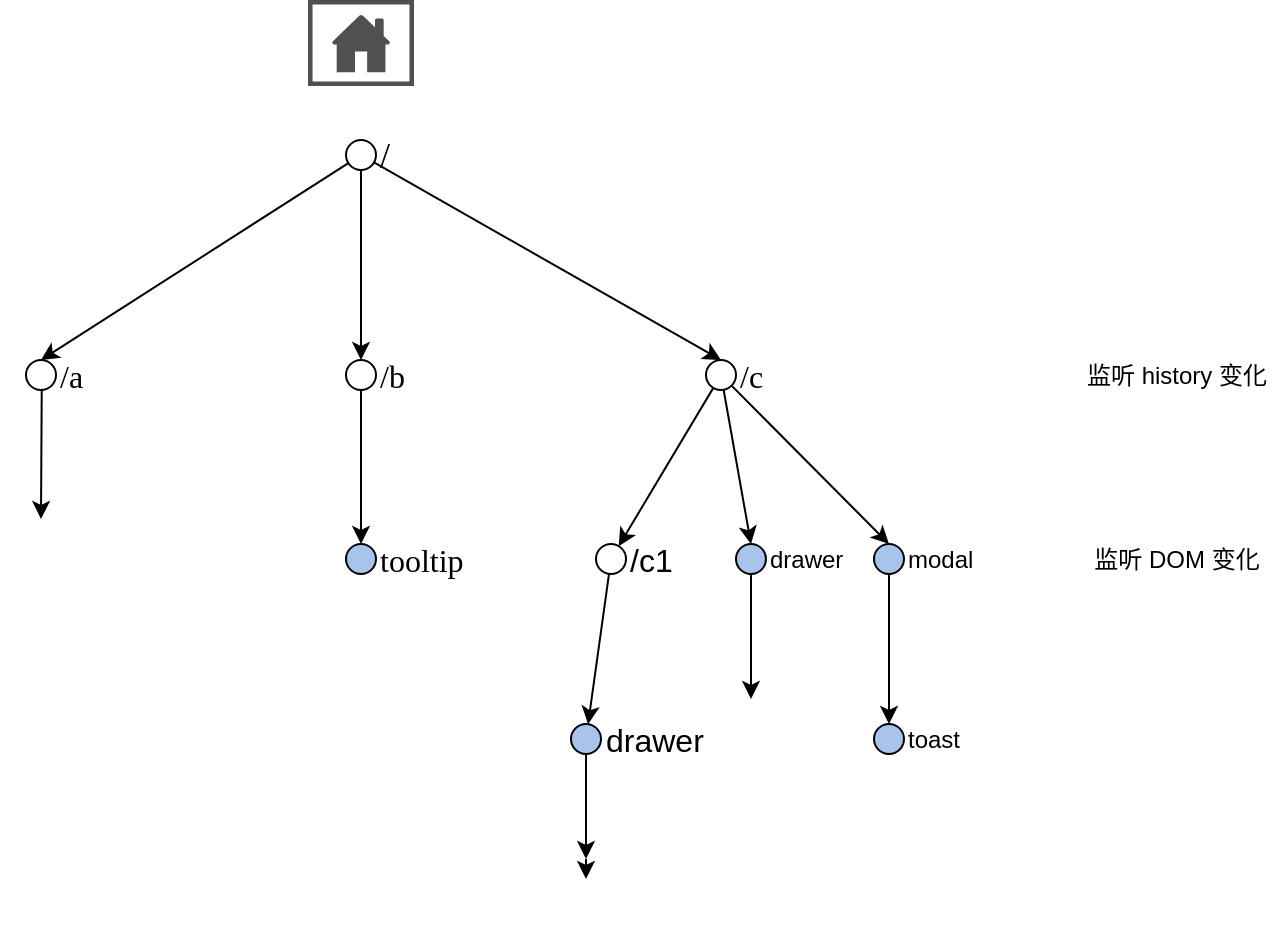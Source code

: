 <mxfile version="24.0.4" type="github" pages="2">
  <diagram name="检测爬虫" id="LipVCm2toAS0H1Gw0r4G">
    <mxGraphModel dx="1434" dy="746" grid="1" gridSize="10" guides="1" tooltips="1" connect="1" arrows="1" fold="1" page="1" pageScale="1" pageWidth="827" pageHeight="1169" math="0" shadow="0">
      <root>
        <mxCell id="0" />
        <mxCell id="1" parent="0" />
        <mxCell id="xS1ujYXRcIZ9bkwbVfqU-4" style="rounded=0;orthogonalLoop=1;jettySize=auto;html=1;entryX=0.5;entryY=0;entryDx=0;entryDy=0;fontFamily=Lucida Console;fontSize=18;labelPosition=right;verticalLabelPosition=middle;align=left;verticalAlign=middle;" edge="1" parent="1" source="xS1ujYXRcIZ9bkwbVfqU-1" target="xS1ujYXRcIZ9bkwbVfqU-3">
          <mxGeometry relative="1" as="geometry" />
        </mxCell>
        <mxCell id="xS1ujYXRcIZ9bkwbVfqU-6" style="rounded=0;orthogonalLoop=1;jettySize=auto;html=1;entryX=0.5;entryY=0;entryDx=0;entryDy=0;fontFamily=Lucida Console;fontSize=18;labelPosition=right;verticalLabelPosition=middle;align=left;verticalAlign=middle;" edge="1" parent="1" source="xS1ujYXRcIZ9bkwbVfqU-1" target="xS1ujYXRcIZ9bkwbVfqU-5">
          <mxGeometry relative="1" as="geometry" />
        </mxCell>
        <mxCell id="xS1ujYXRcIZ9bkwbVfqU-8" style="rounded=0;orthogonalLoop=1;jettySize=auto;html=1;entryX=0.5;entryY=0;entryDx=0;entryDy=0;fontFamily=Lucida Console;fontSize=18;labelPosition=right;verticalLabelPosition=middle;align=left;verticalAlign=middle;" edge="1" parent="1" source="xS1ujYXRcIZ9bkwbVfqU-1" target="xS1ujYXRcIZ9bkwbVfqU-7">
          <mxGeometry relative="1" as="geometry" />
        </mxCell>
        <mxCell id="xS1ujYXRcIZ9bkwbVfqU-1" value="/" style="ellipse;whiteSpace=wrap;html=1;aspect=fixed;verticalAlign=middle;labelPosition=right;verticalLabelPosition=middle;align=left;fontFamily=Lucida Console;fontSize=18;" vertex="1" parent="1">
          <mxGeometry x="260" y="110" width="15" height="15" as="geometry" />
        </mxCell>
        <mxCell id="xS1ujYXRcIZ9bkwbVfqU-2" value="" style="sketch=0;pointerEvents=1;shadow=0;dashed=0;html=1;strokeColor=none;fillColor=#505050;labelPosition=center;verticalLabelPosition=bottom;verticalAlign=top;outlineConnect=0;align=center;shape=mxgraph.office.concepts.home_page;fontFamily=Lucida Console;fontSize=18;" vertex="1" parent="1">
          <mxGeometry x="241" y="40" width="53" height="43" as="geometry" />
        </mxCell>
        <mxCell id="xS1ujYXRcIZ9bkwbVfqU-22" style="rounded=0;orthogonalLoop=1;jettySize=auto;html=1;" edge="1" parent="1" source="xS1ujYXRcIZ9bkwbVfqU-3" target="xS1ujYXRcIZ9bkwbVfqU-21">
          <mxGeometry relative="1" as="geometry" />
        </mxCell>
        <mxCell id="xS1ujYXRcIZ9bkwbVfqU-3" value="/a" style="ellipse;whiteSpace=wrap;html=1;aspect=fixed;verticalAlign=middle;labelPosition=right;verticalLabelPosition=middle;align=left;fontFamily=Lucida Console;fontSize=16;" vertex="1" parent="1">
          <mxGeometry x="100" y="220" width="15" height="15" as="geometry" />
        </mxCell>
        <mxCell id="xS1ujYXRcIZ9bkwbVfqU-29" value="" style="edgeStyle=none;rounded=0;orthogonalLoop=1;jettySize=auto;html=1;" edge="1" parent="1" source="xS1ujYXRcIZ9bkwbVfqU-5" target="xS1ujYXRcIZ9bkwbVfqU-28">
          <mxGeometry relative="1" as="geometry" />
        </mxCell>
        <mxCell id="xS1ujYXRcIZ9bkwbVfqU-5" value="/b" style="ellipse;whiteSpace=wrap;html=1;aspect=fixed;verticalAlign=middle;labelPosition=right;verticalLabelPosition=middle;align=left;fontFamily=Lucida Console;fontSize=16;" vertex="1" parent="1">
          <mxGeometry x="260" y="220" width="15" height="15" as="geometry" />
        </mxCell>
        <mxCell id="xS1ujYXRcIZ9bkwbVfqU-9" style="rounded=0;orthogonalLoop=1;jettySize=auto;html=1;fontSize=16;" edge="1" parent="1" source="xS1ujYXRcIZ9bkwbVfqU-7" target="xS1ujYXRcIZ9bkwbVfqU-10">
          <mxGeometry relative="1" as="geometry">
            <mxPoint x="447.5" y="330" as="targetPoint" />
          </mxGeometry>
        </mxCell>
        <mxCell id="xS1ujYXRcIZ9bkwbVfqU-12" style="rounded=0;orthogonalLoop=1;jettySize=auto;html=1;entryX=0.5;entryY=0;entryDx=0;entryDy=0;" edge="1" parent="1" source="xS1ujYXRcIZ9bkwbVfqU-7" target="xS1ujYXRcIZ9bkwbVfqU-11">
          <mxGeometry relative="1" as="geometry" />
        </mxCell>
        <mxCell id="xS1ujYXRcIZ9bkwbVfqU-14" style="rounded=0;orthogonalLoop=1;jettySize=auto;html=1;entryX=0.5;entryY=0;entryDx=0;entryDy=0;" edge="1" parent="1" source="xS1ujYXRcIZ9bkwbVfqU-7" target="xS1ujYXRcIZ9bkwbVfqU-13">
          <mxGeometry relative="1" as="geometry" />
        </mxCell>
        <mxCell id="xS1ujYXRcIZ9bkwbVfqU-7" value="/c" style="ellipse;whiteSpace=wrap;html=1;aspect=fixed;verticalAlign=middle;labelPosition=right;verticalLabelPosition=middle;align=left;fontFamily=Lucida Console;fontSize=16;" vertex="1" parent="1">
          <mxGeometry x="440" y="220" width="15" height="15" as="geometry" />
        </mxCell>
        <mxCell id="xS1ujYXRcIZ9bkwbVfqU-18" value="" style="rounded=0;orthogonalLoop=1;jettySize=auto;html=1;" edge="1" parent="1" source="xS1ujYXRcIZ9bkwbVfqU-10" target="xS1ujYXRcIZ9bkwbVfqU-17">
          <mxGeometry relative="1" as="geometry" />
        </mxCell>
        <mxCell id="xS1ujYXRcIZ9bkwbVfqU-10" value="/c1" style="ellipse;whiteSpace=wrap;html=1;aspect=fixed;verticalAlign=middle;labelPosition=right;verticalLabelPosition=middle;align=left;fontSize=16;" vertex="1" parent="1">
          <mxGeometry x="385" y="312" width="15" height="15" as="geometry" />
        </mxCell>
        <mxCell id="xS1ujYXRcIZ9bkwbVfqU-16" style="rounded=0;orthogonalLoop=1;jettySize=auto;html=1;" edge="1" parent="1" source="xS1ujYXRcIZ9bkwbVfqU-11" target="xS1ujYXRcIZ9bkwbVfqU-15">
          <mxGeometry relative="1" as="geometry" />
        </mxCell>
        <mxCell id="xS1ujYXRcIZ9bkwbVfqU-11" value="drawer" style="ellipse;whiteSpace=wrap;html=1;aspect=fixed;verticalAlign=middle;labelPosition=right;verticalLabelPosition=middle;align=left;fillColor=#A9C4EB;" vertex="1" parent="1">
          <mxGeometry x="455" y="312" width="15" height="15" as="geometry" />
        </mxCell>
        <mxCell id="xS1ujYXRcIZ9bkwbVfqU-27" value="" style="edgeStyle=none;rounded=0;orthogonalLoop=1;jettySize=auto;html=1;" edge="1" parent="1" source="xS1ujYXRcIZ9bkwbVfqU-13" target="xS1ujYXRcIZ9bkwbVfqU-26">
          <mxGeometry relative="1" as="geometry" />
        </mxCell>
        <mxCell id="xS1ujYXRcIZ9bkwbVfqU-13" value="modal" style="ellipse;whiteSpace=wrap;html=1;aspect=fixed;verticalAlign=middle;labelPosition=right;verticalLabelPosition=middle;align=left;fillColor=#A9C4EB;" vertex="1" parent="1">
          <mxGeometry x="524" y="312" width="15" height="15" as="geometry" />
        </mxCell>
        <mxCell id="xS1ujYXRcIZ9bkwbVfqU-15" value="" style="shape=image;html=1;verticalAlign=top;verticalLabelPosition=bottom;labelBackgroundColor=#ffffff;imageAspect=0;aspect=fixed;image=https://cdn1.iconfinder.com/data/icons/ios-11-glyphs/30/screenshot-128.png" vertex="1" parent="1">
          <mxGeometry x="442.5" y="389.5" width="40" height="40" as="geometry" />
        </mxCell>
        <mxCell id="xS1ujYXRcIZ9bkwbVfqU-20" style="rounded=0;orthogonalLoop=1;jettySize=auto;html=1;" edge="1" parent="1" source="xS1ujYXRcIZ9bkwbVfqU-19">
          <mxGeometry relative="1" as="geometry">
            <mxPoint x="380" y="479.5" as="targetPoint" />
          </mxGeometry>
        </mxCell>
        <mxCell id="xS1ujYXRcIZ9bkwbVfqU-17" value="drawer" style="ellipse;whiteSpace=wrap;html=1;aspect=fixed;verticalAlign=middle;labelPosition=right;verticalLabelPosition=middle;align=left;fontSize=16;fillColor=#A9C4EB;" vertex="1" parent="1">
          <mxGeometry x="372.5" y="402" width="15" height="15" as="geometry" />
        </mxCell>
        <mxCell id="xS1ujYXRcIZ9bkwbVfqU-21" value="" style="shape=image;html=1;verticalAlign=top;verticalLabelPosition=bottom;labelBackgroundColor=#ffffff;imageAspect=0;aspect=fixed;image=https://cdn1.iconfinder.com/data/icons/ios-11-glyphs/30/screenshot-128.png" vertex="1" parent="1">
          <mxGeometry x="87.5" y="299.5" width="40" height="40" as="geometry" />
        </mxCell>
        <mxCell id="xS1ujYXRcIZ9bkwbVfqU-23" value="" style="rounded=0;orthogonalLoop=1;jettySize=auto;html=1;" edge="1" parent="1" source="xS1ujYXRcIZ9bkwbVfqU-17" target="xS1ujYXRcIZ9bkwbVfqU-19">
          <mxGeometry relative="1" as="geometry">
            <mxPoint x="380.5" y="417.5" as="sourcePoint" />
            <mxPoint x="380" y="479.5" as="targetPoint" />
          </mxGeometry>
        </mxCell>
        <mxCell id="xS1ujYXRcIZ9bkwbVfqU-19" value="" style="shape=image;html=1;verticalAlign=top;verticalLabelPosition=bottom;labelBackgroundColor=#ffffff;imageAspect=0;aspect=fixed;image=https://cdn1.iconfinder.com/data/icons/ios-11-glyphs/30/screenshot-128.png" vertex="1" parent="1">
          <mxGeometry x="360" y="469.5" width="40" height="40" as="geometry" />
        </mxCell>
        <mxCell id="xS1ujYXRcIZ9bkwbVfqU-26" value="toast" style="ellipse;whiteSpace=wrap;html=1;aspect=fixed;verticalAlign=middle;labelPosition=right;verticalLabelPosition=middle;align=left;fillColor=#A9C4EB;" vertex="1" parent="1">
          <mxGeometry x="524" y="402" width="15" height="15" as="geometry" />
        </mxCell>
        <mxCell id="xS1ujYXRcIZ9bkwbVfqU-28" value="tooltip" style="ellipse;whiteSpace=wrap;html=1;aspect=fixed;verticalAlign=middle;labelPosition=right;verticalLabelPosition=middle;align=left;fontFamily=Lucida Console;fontSize=16;fillColor=#A9C4EB;" vertex="1" parent="1">
          <mxGeometry x="260" y="312" width="15" height="15" as="geometry" />
        </mxCell>
        <mxCell id="xS1ujYXRcIZ9bkwbVfqU-30" value="监听 history 变化" style="text;html=1;align=center;verticalAlign=middle;resizable=0;points=[];autosize=1;strokeColor=none;fillColor=none;" vertex="1" parent="1">
          <mxGeometry x="620" y="212.5" width="110" height="30" as="geometry" />
        </mxCell>
        <mxCell id="xS1ujYXRcIZ9bkwbVfqU-31" value="监听 DOM 变化" style="text;html=1;align=center;verticalAlign=middle;resizable=0;points=[];autosize=1;strokeColor=none;fillColor=none;" vertex="1" parent="1">
          <mxGeometry x="620" y="304.5" width="110" height="30" as="geometry" />
        </mxCell>
      </root>
    </mxGraphModel>
  </diagram>
  <diagram id="97GVB4Hu94rvhqn_AhNE" name="收集路径">
    <mxGraphModel dx="1434" dy="746" grid="1" gridSize="10" guides="1" tooltips="1" connect="1" arrows="1" fold="1" page="1" pageScale="1" pageWidth="827" pageHeight="1169" math="0" shadow="0">
      <root>
        <mxCell id="0" />
        <mxCell id="1" parent="0" />
        <mxCell id="t6QPj_2GDca-aZDCauWh-3" value="" style="edgeStyle=orthogonalEdgeStyle;rounded=0;orthogonalLoop=1;jettySize=auto;html=1;fontFamily=微软雅黑;fontSize=16;" edge="1" parent="1" source="t6QPj_2GDca-aZDCauWh-32" target="t6QPj_2GDca-aZDCauWh-2">
          <mxGeometry relative="1" as="geometry">
            <mxPoint as="offset" />
          </mxGeometry>
        </mxCell>
        <mxCell id="t6QPj_2GDca-aZDCauWh-1" value="开始" style="ellipse;whiteSpace=wrap;html=1;fontFamily=微软雅黑;fontSize=16;" vertex="1" parent="1">
          <mxGeometry x="320" y="10" width="100" height="60" as="geometry" />
        </mxCell>
        <mxCell id="t6QPj_2GDca-aZDCauWh-5" value="" style="edgeStyle=orthogonalEdgeStyle;rounded=0;orthogonalLoop=1;jettySize=auto;html=1;fontFamily=微软雅黑;fontSize=16;" edge="1" parent="1" source="t6QPj_2GDca-aZDCauWh-2" target="t6QPj_2GDca-aZDCauWh-4">
          <mxGeometry relative="1" as="geometry" />
        </mxCell>
        <mxCell id="t6QPj_2GDca-aZDCauWh-2" value="进入页面" style="rounded=0;whiteSpace=wrap;html=1;fontFamily=微软雅黑;fontSize=16;" vertex="1" parent="1">
          <mxGeometry x="310" y="240" width="120" height="60" as="geometry" />
        </mxCell>
        <mxCell id="t6QPj_2GDca-aZDCauWh-7" value="" style="edgeStyle=orthogonalEdgeStyle;rounded=0;orthogonalLoop=1;jettySize=auto;html=1;fontFamily=微软雅黑;fontSize=16;" edge="1" parent="1" source="t6QPj_2GDca-aZDCauWh-4" target="t6QPj_2GDca-aZDCauWh-6">
          <mxGeometry relative="1" as="geometry" />
        </mxCell>
        <mxCell id="t6QPj_2GDca-aZDCauWh-12" style="rounded=0;orthogonalLoop=1;jettySize=auto;html=1;endArrow=none;endFill=0;dashed=1;fontFamily=微软雅黑;fontSize=16;" edge="1" parent="1" source="t6QPj_2GDca-aZDCauWh-4" target="t6QPj_2GDca-aZDCauWh-11">
          <mxGeometry relative="1" as="geometry">
            <mxPoint x="750" y="270" as="targetPoint" />
          </mxGeometry>
        </mxCell>
        <mxCell id="t6QPj_2GDca-aZDCauWh-4" value="收集页面&lt;div style=&quot;font-size: 16px;&quot;&gt;可操纵的元素&lt;/div&gt;" style="whiteSpace=wrap;html=1;rounded=0;fontFamily=微软雅黑;fontSize=16;" vertex="1" parent="1">
          <mxGeometry x="510" y="240" width="120" height="60" as="geometry" />
        </mxCell>
        <mxCell id="t6QPj_2GDca-aZDCauWh-9" value="" style="edgeStyle=orthogonalEdgeStyle;rounded=0;orthogonalLoop=1;jettySize=auto;html=1;fontFamily=微软雅黑;fontSize=16;" edge="1" parent="1" source="t6QPj_2GDca-aZDCauWh-6" target="t6QPj_2GDca-aZDCauWh-10">
          <mxGeometry relative="1" as="geometry">
            <mxPoint x="370" y="620" as="targetPoint" />
          </mxGeometry>
        </mxCell>
        <mxCell id="t6QPj_2GDca-aZDCauWh-6" value="监听 history&lt;div style=&quot;font-size: 16px;&quot;&gt;监听 DOM&lt;/div&gt;" style="whiteSpace=wrap;html=1;rounded=0;fontFamily=微软雅黑;fontSize=16;" vertex="1" parent="1">
          <mxGeometry x="710" y="240" width="120" height="60" as="geometry" />
        </mxCell>
        <mxCell id="t6QPj_2GDca-aZDCauWh-14" value="Y" style="edgeStyle=orthogonalEdgeStyle;rounded=0;orthogonalLoop=1;jettySize=auto;html=1;fontFamily=微软雅黑;fontSize=16;exitX=0.5;exitY=1;exitDx=0;exitDy=0;entryX=1;entryY=0.5;entryDx=0;entryDy=0;entryPerimeter=0;" edge="1" parent="1" source="t6QPj_2GDca-aZDCauWh-10" target="t6QPj_2GDca-aZDCauWh-15">
          <mxGeometry relative="1" as="geometry">
            <mxPoint x="770" y="530" as="targetPoint" />
            <mxPoint as="offset" />
          </mxGeometry>
        </mxCell>
        <mxCell id="ChsK3kHWvm4K4hZ5I-ZH-6" value="N" style="edgeStyle=orthogonalEdgeStyle;rounded=0;orthogonalLoop=1;jettySize=auto;html=1;fontFamily=微软雅黑;fontSize=16;" edge="1" parent="1" source="t6QPj_2GDca-aZDCauWh-10" target="ChsK3kHWvm4K4hZ5I-ZH-5">
          <mxGeometry relative="1" as="geometry" />
        </mxCell>
        <mxCell id="t6QPj_2GDca-aZDCauWh-10" value="&lt;div style=&quot;font-size: 16px;&quot;&gt;遍历&lt;/div&gt;elWithCoco" style="shape=loopLimit;whiteSpace=wrap;html=1;fontFamily=微软雅黑;fontSize=16;" vertex="1" parent="1">
          <mxGeometry x="932.5" y="235" width="100" height="70" as="geometry" />
        </mxCell>
        <mxCell id="t6QPj_2GDca-aZDCauWh-11" value="elWithCoco" style="shape=cylinder3;whiteSpace=wrap;html=1;boundedLbl=1;backgroundOutline=1;size=15;fontFamily=微软雅黑;fontSize=16;" vertex="1" parent="1">
          <mxGeometry x="560" y="100" width="60" height="80" as="geometry" />
        </mxCell>
        <mxCell id="t6QPj_2GDca-aZDCauWh-17" value="" style="edgeStyle=orthogonalEdgeStyle;rounded=0;orthogonalLoop=1;jettySize=auto;html=1;fontFamily=微软雅黑;fontSize=16;" edge="1" parent="1" source="t6QPj_2GDca-aZDCauWh-15" target="t6QPj_2GDca-aZDCauWh-16">
          <mxGeometry relative="1" as="geometry" />
        </mxCell>
        <mxCell id="t6QPj_2GDca-aZDCauWh-19" value="" style="edgeStyle=orthogonalEdgeStyle;rounded=0;orthogonalLoop=1;jettySize=auto;html=1;fontFamily=微软雅黑;fontSize=16;" edge="1" parent="1" source="t6QPj_2GDca-aZDCauWh-15" target="t6QPj_2GDca-aZDCauWh-20">
          <mxGeometry relative="1" as="geometry">
            <mxPoint x="680" y="600" as="targetPoint" />
          </mxGeometry>
        </mxCell>
        <mxCell id="t6QPj_2GDca-aZDCauWh-22" style="edgeStyle=orthogonalEdgeStyle;rounded=0;orthogonalLoop=1;jettySize=auto;html=1;fontFamily=微软雅黑;fontSize=16;" edge="1" parent="1" source="t6QPj_2GDca-aZDCauWh-15" target="t6QPj_2GDca-aZDCauWh-21">
          <mxGeometry relative="1" as="geometry" />
        </mxCell>
        <mxCell id="t6QPj_2GDca-aZDCauWh-15" value="点击" style="verticalLabelPosition=bottom;verticalAlign=top;html=1;shape=ellipse;pointerEvents=1;fontFamily=微软雅黑;fontSize=16;perimeter=ellipsePerimeter;whiteSpace=wrap;" vertex="1" parent="1">
          <mxGeometry x="790" y="350" width="40" height="40" as="geometry" />
        </mxCell>
        <mxCell id="ChsK3kHWvm4K4hZ5I-ZH-2" value="" style="edgeStyle=orthogonalEdgeStyle;rounded=0;orthogonalLoop=1;jettySize=auto;html=1;fontFamily=微软雅黑;fontSize=16;" edge="1" parent="1" source="t6QPj_2GDca-aZDCauWh-16" target="ChsK3kHWvm4K4hZ5I-ZH-3">
          <mxGeometry relative="1" as="geometry">
            <mxPoint x="390" y="590" as="targetPoint" />
          </mxGeometry>
        </mxCell>
        <mxCell id="t6QPj_2GDca-aZDCauWh-16" value="路由跳转" style="whiteSpace=wrap;html=1;verticalAlign=middle;pointerEvents=1;fontFamily=微软雅黑;fontSize=16;" vertex="1" parent="1">
          <mxGeometry x="330" y="450" width="120" height="60" as="geometry" />
        </mxCell>
        <mxCell id="t6QPj_2GDca-aZDCauWh-28" value="" style="edgeStyle=orthogonalEdgeStyle;rounded=0;orthogonalLoop=1;jettySize=auto;html=1;fontFamily=微软雅黑;fontSize=16;" edge="1" parent="1" source="t6QPj_2GDca-aZDCauWh-20" target="t6QPj_2GDca-aZDCauWh-27">
          <mxGeometry relative="1" as="geometry" />
        </mxCell>
        <mxCell id="t6QPj_2GDca-aZDCauWh-20" value="DOM 变动" style="shape=process;whiteSpace=wrap;html=1;backgroundOutline=1;fontFamily=微软雅黑;fontSize=16;" vertex="1" parent="1">
          <mxGeometry x="540" y="450" width="120" height="60" as="geometry" />
        </mxCell>
        <mxCell id="t6QPj_2GDca-aZDCauWh-24" value="" style="edgeStyle=orthogonalEdgeStyle;rounded=0;orthogonalLoop=1;jettySize=auto;html=1;fontFamily=微软雅黑;fontSize=16;" edge="1" parent="1" source="t6QPj_2GDca-aZDCauWh-21" target="t6QPj_2GDca-aZDCauWh-23">
          <mxGeometry relative="1" as="geometry" />
        </mxCell>
        <mxCell id="t6QPj_2GDca-aZDCauWh-21" value="新开标签页" style="shape=label;whiteSpace=wrap;html=1;backgroundOutline=1;rounded=0;fontFamily=微软雅黑;fontSize=16;" vertex="1" parent="1">
          <mxGeometry x="750" y="450" width="120" height="60" as="geometry" />
        </mxCell>
        <mxCell id="t6QPj_2GDca-aZDCauWh-25" style="edgeStyle=orthogonalEdgeStyle;rounded=0;orthogonalLoop=1;jettySize=auto;html=1;exitX=1;exitY=0.5;exitDx=0;exitDy=0;entryX=0.75;entryY=1;entryDx=0;entryDy=0;fontFamily=微软雅黑;fontSize=16;" edge="1" parent="1" source="t6QPj_2GDca-aZDCauWh-23" target="t6QPj_2GDca-aZDCauWh-10">
          <mxGeometry relative="1" as="geometry" />
        </mxCell>
        <mxCell id="t6QPj_2GDca-aZDCauWh-23" value="关闭标签页" style="whiteSpace=wrap;html=1;rounded=0;fontFamily=微软雅黑;fontSize=16;" vertex="1" parent="1">
          <mxGeometry x="750" y="580" width="120" height="60" as="geometry" />
        </mxCell>
        <mxCell id="t6QPj_2GDca-aZDCauWh-36" style="edgeStyle=orthogonalEdgeStyle;rounded=0;orthogonalLoop=1;jettySize=auto;html=1;fontFamily=微软雅黑;fontSize=16;" edge="1" parent="1" source="t6QPj_2GDca-aZDCauWh-27" target="t6QPj_2GDca-aZDCauWh-29">
          <mxGeometry relative="1" as="geometry" />
        </mxCell>
        <mxCell id="t6QPj_2GDca-aZDCauWh-27" value="再次收集&lt;div style=&quot;font-size: 16px;&quot;&gt;可操作元素&lt;/div&gt;" style="whiteSpace=wrap;html=1;fontFamily=微软雅黑;fontSize=16;" vertex="1" parent="1">
          <mxGeometry x="540" y="580" width="120" height="60" as="geometry" />
        </mxCell>
        <mxCell id="t6QPj_2GDca-aZDCauWh-29" value="截图" style="whiteSpace=wrap;html=1;pointerEvents=1;fontFamily=微软雅黑;fontSize=16;" vertex="1" parent="1">
          <mxGeometry x="540" y="705" width="120" height="60" as="geometry" />
        </mxCell>
        <mxCell id="t6QPj_2GDca-aZDCauWh-31" value="" style="edgeStyle=orthogonalEdgeStyle;rounded=0;orthogonalLoop=1;jettySize=auto;html=1;fontFamily=微软雅黑;fontSize=16;" edge="1" parent="1" source="t6QPj_2GDca-aZDCauWh-1" target="t6QPj_2GDca-aZDCauWh-32">
          <mxGeometry relative="1" as="geometry">
            <mxPoint x="370" y="120" as="sourcePoint" />
            <mxPoint x="370" y="200" as="targetPoint" />
            <mxPoint as="offset" />
          </mxGeometry>
        </mxCell>
        <mxCell id="t6QPj_2GDca-aZDCauWh-32" value="注入 SoM.js" style="rounded=0;whiteSpace=wrap;html=1;fontFamily=微软雅黑;fontSize=16;" vertex="1" parent="1">
          <mxGeometry x="310" y="130" width="120" height="60" as="geometry" />
        </mxCell>
        <mxCell id="t6QPj_2GDca-aZDCauWh-37" value="" style="edgeStyle=orthogonalEdgeStyle;rounded=0;orthogonalLoop=1;jettySize=auto;html=1;fontFamily=微软雅黑;fontSize=16;" edge="1" parent="1" source="t6QPj_2GDca-aZDCauWh-29" target="t6QPj_2GDca-aZDCauWh-38">
          <mxGeometry relative="1" as="geometry">
            <mxPoint x="310" y="620" as="sourcePoint" />
            <mxPoint x="280" y="265" as="targetPoint" />
          </mxGeometry>
        </mxCell>
        <mxCell id="ChsK3kHWvm4K4hZ5I-ZH-7" style="edgeStyle=orthogonalEdgeStyle;rounded=0;orthogonalLoop=1;jettySize=auto;html=1;entryX=0.75;entryY=1;entryDx=0;entryDy=0;exitX=0.5;exitY=1;exitDx=0;exitDy=0;" edge="1" parent="1" source="t6QPj_2GDca-aZDCauWh-38" target="t6QPj_2GDca-aZDCauWh-10">
          <mxGeometry relative="1" as="geometry" />
        </mxCell>
        <mxCell id="t6QPj_2GDca-aZDCauWh-38" value="收集 Xpath" style="rounded=0;whiteSpace=wrap;html=1;fontFamily=微软雅黑;fontSize=16;" vertex="1" parent="1">
          <mxGeometry x="750" y="705" width="120" height="60" as="geometry" />
        </mxCell>
        <mxCell id="ChsK3kHWvm4K4hZ5I-ZH-4" style="edgeStyle=orthogonalEdgeStyle;rounded=0;orthogonalLoop=1;jettySize=auto;html=1;fontFamily=微软雅黑;fontSize=16;exitX=0.5;exitY=1;exitDx=0;exitDy=0;" edge="1" parent="1" source="ChsK3kHWvm4K4hZ5I-ZH-3" target="t6QPj_2GDca-aZDCauWh-38">
          <mxGeometry relative="1" as="geometry" />
        </mxCell>
        <mxCell id="ChsK3kHWvm4K4hZ5I-ZH-3" value="递归：&lt;div style=&quot;font-size: 16px;&quot;&gt;进入页面&lt;/div&gt;" style="shape=process;whiteSpace=wrap;html=1;backgroundOutline=1;fontFamily=微软雅黑;fontSize=16;" vertex="1" parent="1">
          <mxGeometry x="330" y="580" width="120" height="60" as="geometry" />
        </mxCell>
        <mxCell id="ChsK3kHWvm4K4hZ5I-ZH-5" value="结束" style="ellipse;whiteSpace=wrap;html=1;fontFamily=微软雅黑;fontSize=16;" vertex="1" parent="1">
          <mxGeometry x="1140" y="240" width="100" height="60" as="geometry" />
        </mxCell>
      </root>
    </mxGraphModel>
  </diagram>
</mxfile>
